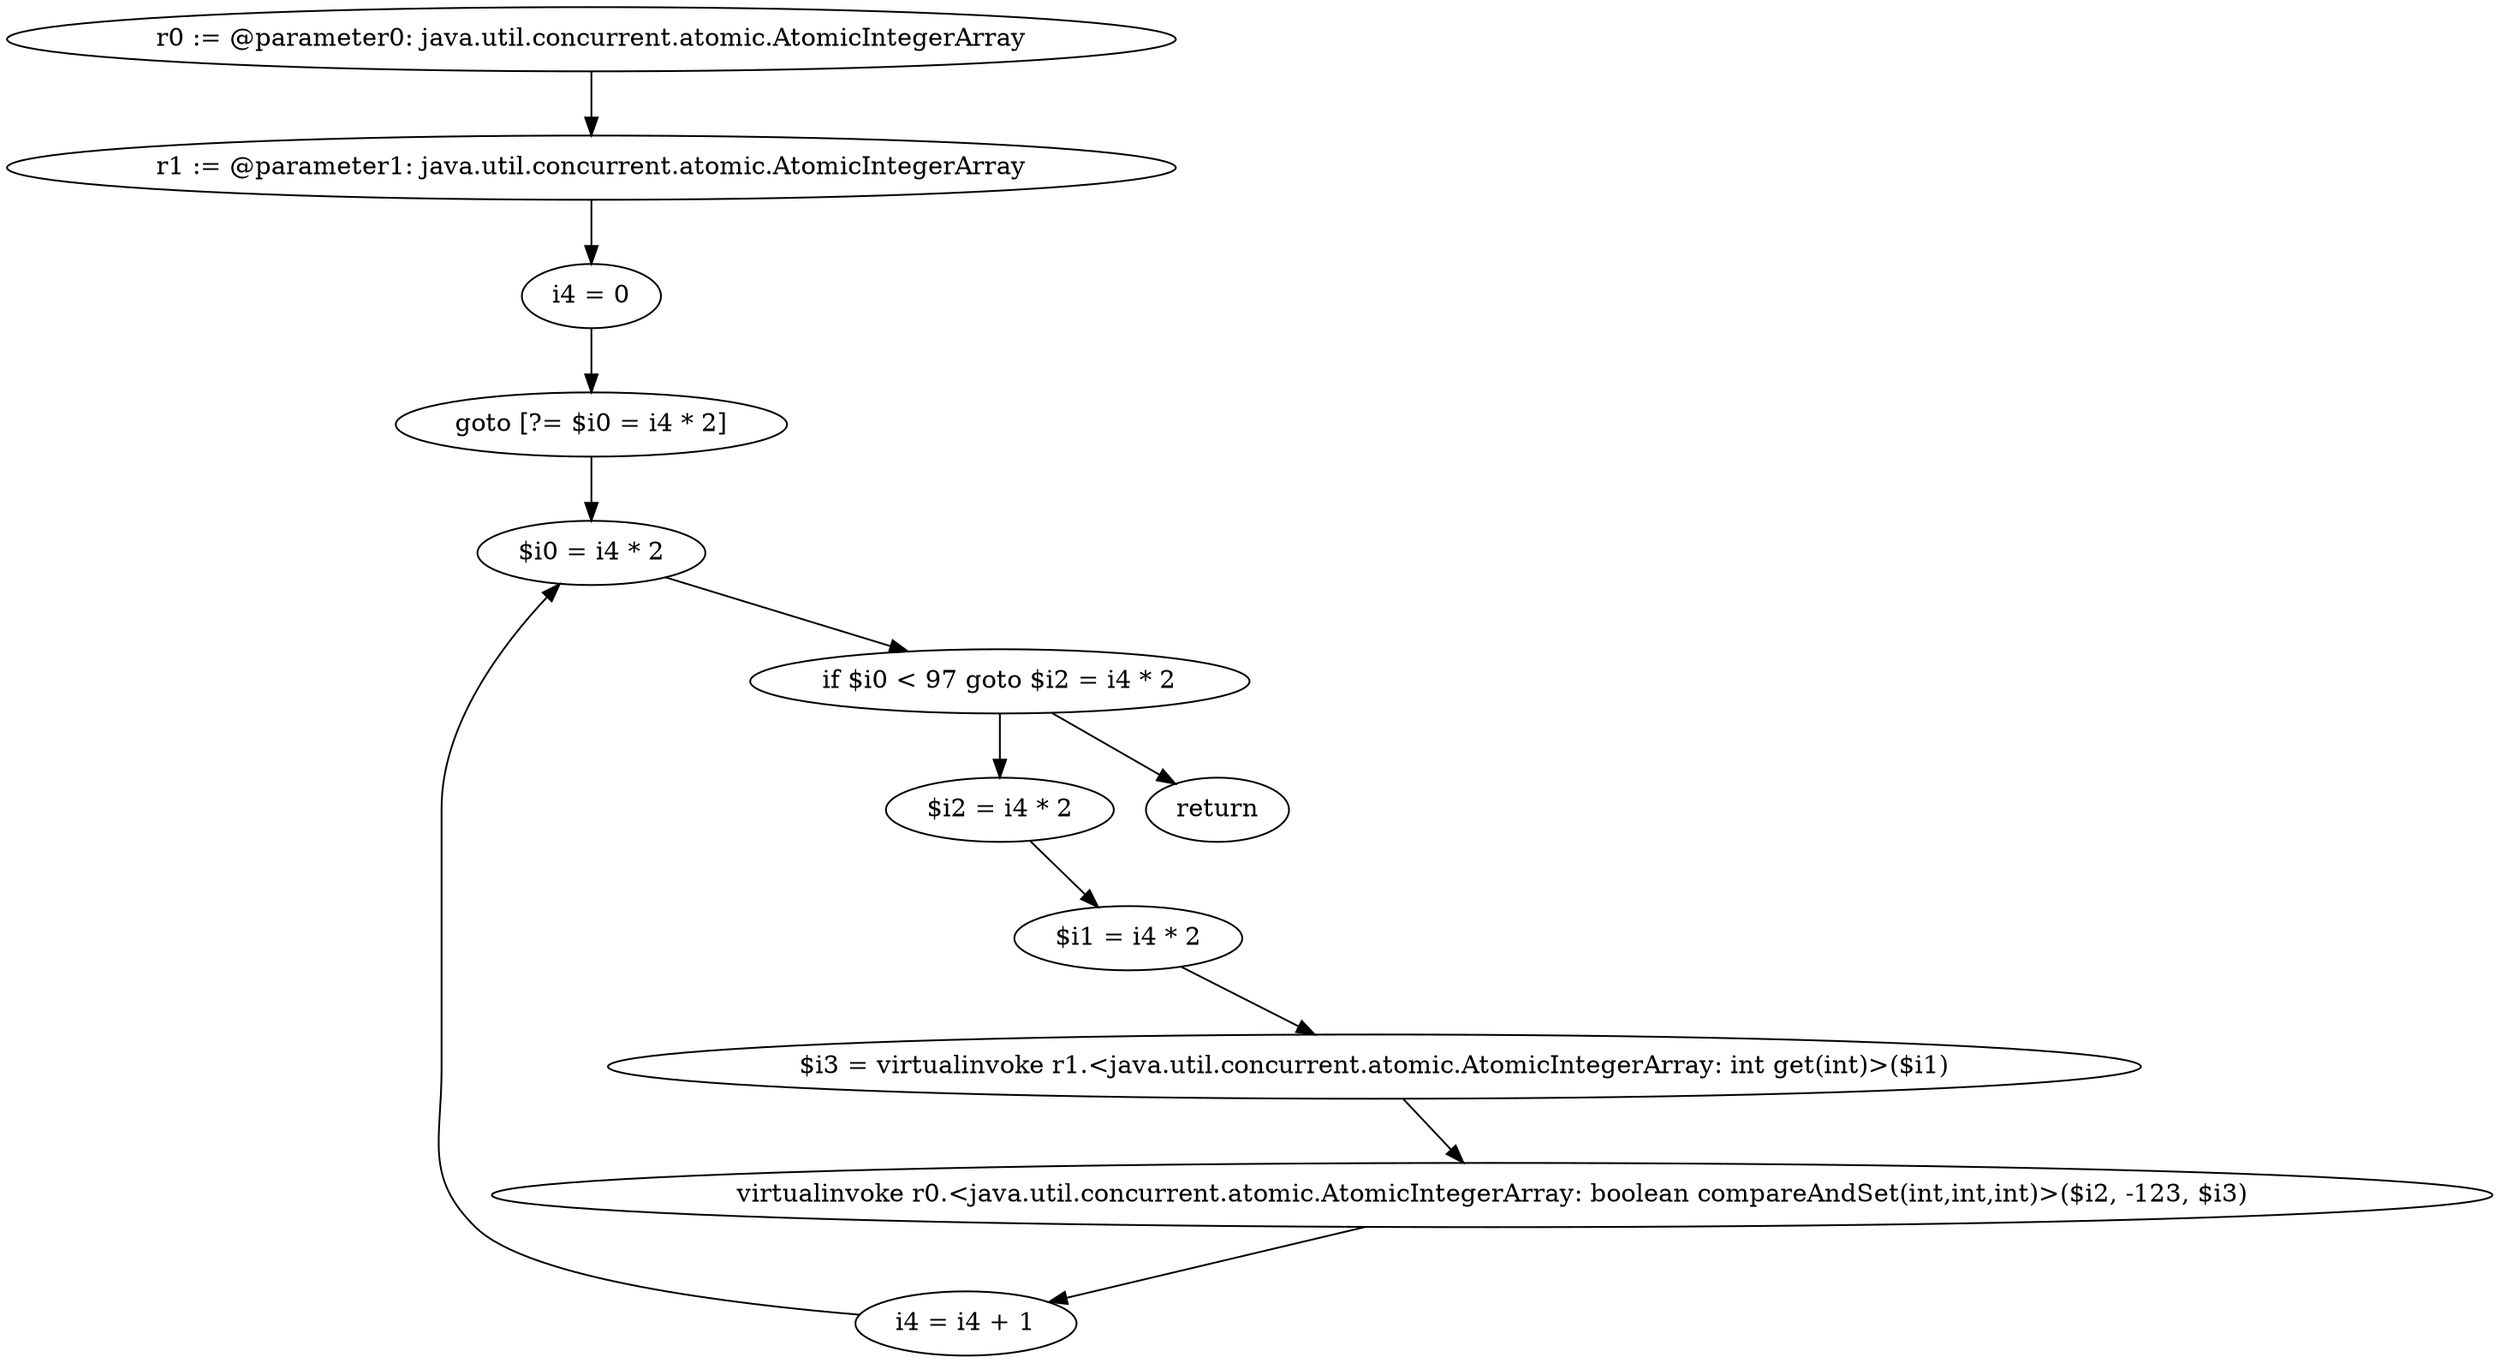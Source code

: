 digraph "unitGraph" {
    "r0 := @parameter0: java.util.concurrent.atomic.AtomicIntegerArray"
    "r1 := @parameter1: java.util.concurrent.atomic.AtomicIntegerArray"
    "i4 = 0"
    "goto [?= $i0 = i4 * 2]"
    "$i2 = i4 * 2"
    "$i1 = i4 * 2"
    "$i3 = virtualinvoke r1.<java.util.concurrent.atomic.AtomicIntegerArray: int get(int)>($i1)"
    "virtualinvoke r0.<java.util.concurrent.atomic.AtomicIntegerArray: boolean compareAndSet(int,int,int)>($i2, -123, $i3)"
    "i4 = i4 + 1"
    "$i0 = i4 * 2"
    "if $i0 < 97 goto $i2 = i4 * 2"
    "return"
    "r0 := @parameter0: java.util.concurrent.atomic.AtomicIntegerArray"->"r1 := @parameter1: java.util.concurrent.atomic.AtomicIntegerArray";
    "r1 := @parameter1: java.util.concurrent.atomic.AtomicIntegerArray"->"i4 = 0";
    "i4 = 0"->"goto [?= $i0 = i4 * 2]";
    "goto [?= $i0 = i4 * 2]"->"$i0 = i4 * 2";
    "$i2 = i4 * 2"->"$i1 = i4 * 2";
    "$i1 = i4 * 2"->"$i3 = virtualinvoke r1.<java.util.concurrent.atomic.AtomicIntegerArray: int get(int)>($i1)";
    "$i3 = virtualinvoke r1.<java.util.concurrent.atomic.AtomicIntegerArray: int get(int)>($i1)"->"virtualinvoke r0.<java.util.concurrent.atomic.AtomicIntegerArray: boolean compareAndSet(int,int,int)>($i2, -123, $i3)";
    "virtualinvoke r0.<java.util.concurrent.atomic.AtomicIntegerArray: boolean compareAndSet(int,int,int)>($i2, -123, $i3)"->"i4 = i4 + 1";
    "i4 = i4 + 1"->"$i0 = i4 * 2";
    "$i0 = i4 * 2"->"if $i0 < 97 goto $i2 = i4 * 2";
    "if $i0 < 97 goto $i2 = i4 * 2"->"return";
    "if $i0 < 97 goto $i2 = i4 * 2"->"$i2 = i4 * 2";
}
